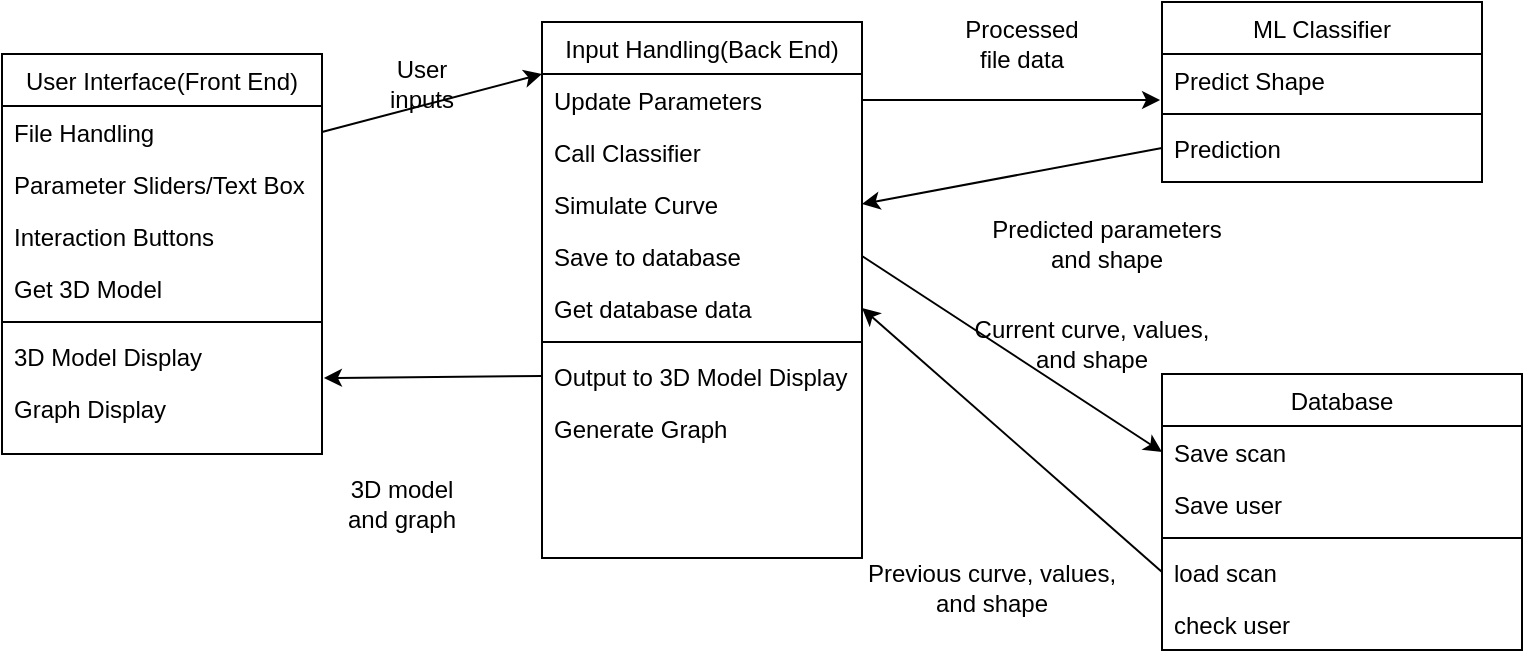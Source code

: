 <mxfile version="26.2.14">
  <diagram id="C5RBs43oDa-KdzZeNtuy" name="Page-1">
    <mxGraphModel dx="1010" dy="672" grid="1" gridSize="10" guides="1" tooltips="1" connect="1" arrows="1" fold="1" page="1" pageScale="1" pageWidth="827" pageHeight="1169" math="0" shadow="0">
      <root>
        <mxCell id="WIyWlLk6GJQsqaUBKTNV-0" />
        <mxCell id="WIyWlLk6GJQsqaUBKTNV-1" parent="WIyWlLk6GJQsqaUBKTNV-0" />
        <mxCell id="V9hAfJ4_hSla3mCCZZbR-0" value="User Interface(Front End)" style="swimlane;fontStyle=0;align=center;verticalAlign=top;childLayout=stackLayout;horizontal=1;startSize=26;horizontalStack=0;resizeParent=1;resizeLast=0;collapsible=1;marginBottom=0;rounded=0;shadow=0;strokeWidth=1;" parent="WIyWlLk6GJQsqaUBKTNV-1" vertex="1">
          <mxGeometry x="60" y="230" width="160" height="200" as="geometry">
            <mxRectangle x="130" y="380" width="160" height="26" as="alternateBounds" />
          </mxGeometry>
        </mxCell>
        <mxCell id="V9hAfJ4_hSla3mCCZZbR-1" value="File Handling" style="text;align=left;verticalAlign=top;spacingLeft=4;spacingRight=4;overflow=hidden;rotatable=0;points=[[0,0.5],[1,0.5]];portConstraint=eastwest;" parent="V9hAfJ4_hSla3mCCZZbR-0" vertex="1">
          <mxGeometry y="26" width="160" height="26" as="geometry" />
        </mxCell>
        <mxCell id="V9hAfJ4_hSla3mCCZZbR-2" value="Parameter Sliders/Text Box" style="text;align=left;verticalAlign=top;spacingLeft=4;spacingRight=4;overflow=hidden;rotatable=0;points=[[0,0.5],[1,0.5]];portConstraint=eastwest;rounded=0;shadow=0;html=0;" parent="V9hAfJ4_hSla3mCCZZbR-0" vertex="1">
          <mxGeometry y="52" width="160" height="26" as="geometry" />
        </mxCell>
        <mxCell id="V9hAfJ4_hSla3mCCZZbR-3" value="Interaction Buttons" style="text;align=left;verticalAlign=top;spacingLeft=4;spacingRight=4;overflow=hidden;rotatable=0;points=[[0,0.5],[1,0.5]];portConstraint=eastwest;rounded=0;shadow=0;html=0;" parent="V9hAfJ4_hSla3mCCZZbR-0" vertex="1">
          <mxGeometry y="78" width="160" height="26" as="geometry" />
        </mxCell>
        <mxCell id="V9hAfJ4_hSla3mCCZZbR-13" value="Get 3D Model" style="text;align=left;verticalAlign=top;spacingLeft=4;spacingRight=4;overflow=hidden;rotatable=0;points=[[0,0.5],[1,0.5]];portConstraint=eastwest;rounded=0;shadow=0;html=0;" parent="V9hAfJ4_hSla3mCCZZbR-0" vertex="1">
          <mxGeometry y="104" width="160" height="26" as="geometry" />
        </mxCell>
        <mxCell id="V9hAfJ4_hSla3mCCZZbR-5" value="" style="line;html=1;strokeWidth=1;align=left;verticalAlign=middle;spacingTop=-1;spacingLeft=3;spacingRight=3;rotatable=0;labelPosition=right;points=[];portConstraint=eastwest;" parent="V9hAfJ4_hSla3mCCZZbR-0" vertex="1">
          <mxGeometry y="130" width="160" height="8" as="geometry" />
        </mxCell>
        <mxCell id="V9hAfJ4_hSla3mCCZZbR-6" value="3D Model Display" style="text;align=left;verticalAlign=top;spacingLeft=4;spacingRight=4;overflow=hidden;rotatable=0;points=[[0,0.5],[1,0.5]];portConstraint=eastwest;" parent="V9hAfJ4_hSla3mCCZZbR-0" vertex="1">
          <mxGeometry y="138" width="160" height="26" as="geometry" />
        </mxCell>
        <mxCell id="V9hAfJ4_hSla3mCCZZbR-7" value="Graph Display" style="text;align=left;verticalAlign=top;spacingLeft=4;spacingRight=4;overflow=hidden;rotatable=0;points=[[0,0.5],[1,0.5]];portConstraint=eastwest;" parent="V9hAfJ4_hSla3mCCZZbR-0" vertex="1">
          <mxGeometry y="164" width="160" height="26" as="geometry" />
        </mxCell>
        <mxCell id="V9hAfJ4_hSla3mCCZZbR-8" value="Input Handling(Back End)" style="swimlane;fontStyle=0;align=center;verticalAlign=top;childLayout=stackLayout;horizontal=1;startSize=26;horizontalStack=0;resizeParent=1;resizeLast=0;collapsible=1;marginBottom=0;rounded=0;shadow=0;strokeWidth=1;" parent="WIyWlLk6GJQsqaUBKTNV-1" vertex="1">
          <mxGeometry x="330" y="214" width="160" height="268" as="geometry">
            <mxRectangle x="130" y="380" width="160" height="26" as="alternateBounds" />
          </mxGeometry>
        </mxCell>
        <mxCell id="V9hAfJ4_hSla3mCCZZbR-10" value="Update Parameters" style="text;align=left;verticalAlign=top;spacingLeft=4;spacingRight=4;overflow=hidden;rotatable=0;points=[[0,0.5],[1,0.5]];portConstraint=eastwest;rounded=0;shadow=0;html=0;" parent="V9hAfJ4_hSla3mCCZZbR-8" vertex="1">
          <mxGeometry y="26" width="160" height="26" as="geometry" />
        </mxCell>
        <mxCell id="V9hAfJ4_hSla3mCCZZbR-11" value="Call Classifier" style="text;align=left;verticalAlign=top;spacingLeft=4;spacingRight=4;overflow=hidden;rotatable=0;points=[[0,0.5],[1,0.5]];portConstraint=eastwest;rounded=0;shadow=0;html=0;" parent="V9hAfJ4_hSla3mCCZZbR-8" vertex="1">
          <mxGeometry y="52" width="160" height="26" as="geometry" />
        </mxCell>
        <mxCell id="V9hAfJ4_hSla3mCCZZbR-12" value="Simulate Curve" style="text;align=left;verticalAlign=top;spacingLeft=4;spacingRight=4;overflow=hidden;rotatable=0;points=[[0,0.5],[1,0.5]];portConstraint=eastwest;rounded=0;shadow=0;html=0;" parent="V9hAfJ4_hSla3mCCZZbR-8" vertex="1">
          <mxGeometry y="78" width="160" height="26" as="geometry" />
        </mxCell>
        <mxCell id="V9hAfJ4_hSla3mCCZZbR-14" value="Save to database" style="text;align=left;verticalAlign=top;spacingLeft=4;spacingRight=4;overflow=hidden;rotatable=0;points=[[0,0.5],[1,0.5]];portConstraint=eastwest;rounded=0;shadow=0;html=0;" parent="V9hAfJ4_hSla3mCCZZbR-8" vertex="1">
          <mxGeometry y="104" width="160" height="26" as="geometry" />
        </mxCell>
        <mxCell id="V9hAfJ4_hSla3mCCZZbR-15" value="Get database data" style="text;align=left;verticalAlign=top;spacingLeft=4;spacingRight=4;overflow=hidden;rotatable=0;points=[[0,0.5],[1,0.5]];portConstraint=eastwest;rounded=0;shadow=0;html=0;" parent="V9hAfJ4_hSla3mCCZZbR-8" vertex="1">
          <mxGeometry y="130" width="160" height="26" as="geometry" />
        </mxCell>
        <mxCell id="V9hAfJ4_hSla3mCCZZbR-16" value="" style="line;html=1;strokeWidth=1;align=left;verticalAlign=middle;spacingTop=-1;spacingLeft=3;spacingRight=3;rotatable=0;labelPosition=right;points=[];portConstraint=eastwest;" parent="V9hAfJ4_hSla3mCCZZbR-8" vertex="1">
          <mxGeometry y="156" width="160" height="8" as="geometry" />
        </mxCell>
        <mxCell id="V9hAfJ4_hSla3mCCZZbR-17" value="Output to 3D Model Display" style="text;align=left;verticalAlign=top;spacingLeft=4;spacingRight=4;overflow=hidden;rotatable=0;points=[[0,0.5],[1,0.5]];portConstraint=eastwest;rounded=0;shadow=0;html=0;" parent="V9hAfJ4_hSla3mCCZZbR-8" vertex="1">
          <mxGeometry y="164" width="160" height="26" as="geometry" />
        </mxCell>
        <mxCell id="V9hAfJ4_hSla3mCCZZbR-18" value="Generate Graph" style="text;align=left;verticalAlign=top;spacingLeft=4;spacingRight=4;overflow=hidden;rotatable=0;points=[[0,0.5],[1,0.5]];portConstraint=eastwest;rounded=0;shadow=0;html=0;" parent="V9hAfJ4_hSla3mCCZZbR-8" vertex="1">
          <mxGeometry y="190" width="160" height="26" as="geometry" />
        </mxCell>
        <mxCell id="V9hAfJ4_hSla3mCCZZbR-19" value="ML Classifier" style="swimlane;fontStyle=0;align=center;verticalAlign=top;childLayout=stackLayout;horizontal=1;startSize=26;horizontalStack=0;resizeParent=1;resizeLast=0;collapsible=1;marginBottom=0;rounded=0;shadow=0;strokeWidth=1;" parent="WIyWlLk6GJQsqaUBKTNV-1" vertex="1">
          <mxGeometry x="640" y="204" width="160" height="90" as="geometry">
            <mxRectangle x="130" y="380" width="160" height="26" as="alternateBounds" />
          </mxGeometry>
        </mxCell>
        <mxCell id="V9hAfJ4_hSla3mCCZZbR-20" value="Predict Shape" style="text;align=left;verticalAlign=top;spacingLeft=4;spacingRight=4;overflow=hidden;rotatable=0;points=[[0,0.5],[1,0.5]];portConstraint=eastwest;" parent="V9hAfJ4_hSla3mCCZZbR-19" vertex="1">
          <mxGeometry y="26" width="160" height="26" as="geometry" />
        </mxCell>
        <mxCell id="V9hAfJ4_hSla3mCCZZbR-21" value="" style="line;html=1;strokeWidth=1;align=left;verticalAlign=middle;spacingTop=-1;spacingLeft=3;spacingRight=3;rotatable=0;labelPosition=right;points=[];portConstraint=eastwest;" parent="V9hAfJ4_hSla3mCCZZbR-19" vertex="1">
          <mxGeometry y="52" width="160" height="8" as="geometry" />
        </mxCell>
        <mxCell id="V9hAfJ4_hSla3mCCZZbR-22" value="Prediction" style="text;align=left;verticalAlign=top;spacingLeft=4;spacingRight=4;overflow=hidden;rotatable=0;points=[[0,0.5],[1,0.5]];portConstraint=eastwest;" parent="V9hAfJ4_hSla3mCCZZbR-19" vertex="1">
          <mxGeometry y="60" width="160" height="26" as="geometry" />
        </mxCell>
        <mxCell id="V9hAfJ4_hSla3mCCZZbR-23" value="Database" style="swimlane;fontStyle=0;align=center;verticalAlign=top;childLayout=stackLayout;horizontal=1;startSize=26;horizontalStack=0;resizeParent=1;resizeLast=0;collapsible=1;marginBottom=0;rounded=0;shadow=0;strokeWidth=1;" parent="WIyWlLk6GJQsqaUBKTNV-1" vertex="1">
          <mxGeometry x="640" y="390" width="180" height="138" as="geometry">
            <mxRectangle x="130" y="380" width="160" height="26" as="alternateBounds" />
          </mxGeometry>
        </mxCell>
        <mxCell id="V9hAfJ4_hSla3mCCZZbR-24" value="Save scan" style="text;align=left;verticalAlign=top;spacingLeft=4;spacingRight=4;overflow=hidden;rotatable=0;points=[[0,0.5],[1,0.5]];portConstraint=eastwest;rounded=0;shadow=0;html=0;" parent="V9hAfJ4_hSla3mCCZZbR-23" vertex="1">
          <mxGeometry y="26" width="180" height="26" as="geometry" />
        </mxCell>
        <mxCell id="OSoiqimjlIxGaLDShl8j-1" value="Save user" style="text;align=left;verticalAlign=top;spacingLeft=4;spacingRight=4;overflow=hidden;rotatable=0;points=[[0,0.5],[1,0.5]];portConstraint=eastwest;rounded=0;shadow=0;html=0;" vertex="1" parent="V9hAfJ4_hSla3mCCZZbR-23">
          <mxGeometry y="52" width="180" height="26" as="geometry" />
        </mxCell>
        <mxCell id="V9hAfJ4_hSla3mCCZZbR-26" value="" style="line;html=1;strokeWidth=1;align=left;verticalAlign=middle;spacingTop=-1;spacingLeft=3;spacingRight=3;rotatable=0;labelPosition=right;points=[];portConstraint=eastwest;" parent="V9hAfJ4_hSla3mCCZZbR-23" vertex="1">
          <mxGeometry y="78" width="180" height="8" as="geometry" />
        </mxCell>
        <mxCell id="V9hAfJ4_hSla3mCCZZbR-27" value="load scan" style="text;align=left;verticalAlign=top;spacingLeft=4;spacingRight=4;overflow=hidden;rotatable=0;points=[[0,0.5],[1,0.5]];portConstraint=eastwest;rounded=0;shadow=0;html=0;" parent="V9hAfJ4_hSla3mCCZZbR-23" vertex="1">
          <mxGeometry y="86" width="180" height="26" as="geometry" />
        </mxCell>
        <mxCell id="OSoiqimjlIxGaLDShl8j-3" value="check user" style="text;align=left;verticalAlign=top;spacingLeft=4;spacingRight=4;overflow=hidden;rotatable=0;points=[[0,0.5],[1,0.5]];portConstraint=eastwest;rounded=0;shadow=0;html=0;" vertex="1" parent="V9hAfJ4_hSla3mCCZZbR-23">
          <mxGeometry y="112" width="180" height="26" as="geometry" />
        </mxCell>
        <mxCell id="V9hAfJ4_hSla3mCCZZbR-28" value="" style="endArrow=classic;html=1;rounded=0;exitX=1;exitY=0.5;exitDx=0;exitDy=0;entryX=0;entryY=0;entryDx=0;entryDy=0;entryPerimeter=0;" parent="WIyWlLk6GJQsqaUBKTNV-1" source="V9hAfJ4_hSla3mCCZZbR-1" target="V9hAfJ4_hSla3mCCZZbR-10" edge="1">
          <mxGeometry width="50" height="50" relative="1" as="geometry">
            <mxPoint x="390" y="520" as="sourcePoint" />
            <mxPoint x="440" y="470" as="targetPoint" />
          </mxGeometry>
        </mxCell>
        <mxCell id="V9hAfJ4_hSla3mCCZZbR-29" value="User inputs" style="text;html=1;align=center;verticalAlign=middle;whiteSpace=wrap;rounded=0;" parent="WIyWlLk6GJQsqaUBKTNV-1" vertex="1">
          <mxGeometry x="240" y="230" width="60" height="30" as="geometry" />
        </mxCell>
        <mxCell id="V9hAfJ4_hSla3mCCZZbR-30" value="" style="endArrow=classic;html=1;rounded=0;exitX=0;exitY=0.5;exitDx=0;exitDy=0;entryX=1.006;entryY=0.923;entryDx=0;entryDy=0;entryPerimeter=0;" parent="WIyWlLk6GJQsqaUBKTNV-1" source="V9hAfJ4_hSla3mCCZZbR-17" target="V9hAfJ4_hSla3mCCZZbR-6" edge="1">
          <mxGeometry width="50" height="50" relative="1" as="geometry">
            <mxPoint x="320" y="410" as="sourcePoint" />
            <mxPoint x="220" y="398" as="targetPoint" />
          </mxGeometry>
        </mxCell>
        <mxCell id="V9hAfJ4_hSla3mCCZZbR-31" value="3D model&lt;br&gt;and graph" style="text;html=1;align=center;verticalAlign=middle;whiteSpace=wrap;rounded=0;" parent="WIyWlLk6GJQsqaUBKTNV-1" vertex="1">
          <mxGeometry x="230" y="440" width="60" height="30" as="geometry" />
        </mxCell>
        <mxCell id="V9hAfJ4_hSla3mCCZZbR-32" value="" style="endArrow=classic;html=1;rounded=0;exitX=1;exitY=0.5;exitDx=0;exitDy=0;entryX=-0.006;entryY=0.885;entryDx=0;entryDy=0;entryPerimeter=0;" parent="WIyWlLk6GJQsqaUBKTNV-1" target="V9hAfJ4_hSla3mCCZZbR-20" edge="1">
          <mxGeometry width="50" height="50" relative="1" as="geometry">
            <mxPoint x="490" y="253" as="sourcePoint" />
            <mxPoint x="598" y="264" as="targetPoint" />
          </mxGeometry>
        </mxCell>
        <mxCell id="V9hAfJ4_hSla3mCCZZbR-33" value="Processed file data" style="text;html=1;align=center;verticalAlign=middle;whiteSpace=wrap;rounded=0;" parent="WIyWlLk6GJQsqaUBKTNV-1" vertex="1">
          <mxGeometry x="540" y="210" width="60" height="30" as="geometry" />
        </mxCell>
        <mxCell id="V9hAfJ4_hSla3mCCZZbR-34" value="" style="endArrow=classic;html=1;rounded=0;exitX=0;exitY=0.5;exitDx=0;exitDy=0;entryX=1;entryY=0.5;entryDx=0;entryDy=0;" parent="WIyWlLk6GJQsqaUBKTNV-1" source="V9hAfJ4_hSla3mCCZZbR-22" target="V9hAfJ4_hSla3mCCZZbR-12" edge="1">
          <mxGeometry width="50" height="50" relative="1" as="geometry">
            <mxPoint x="530" y="310" as="sourcePoint" />
            <mxPoint x="540" y="330" as="targetPoint" />
          </mxGeometry>
        </mxCell>
        <mxCell id="V9hAfJ4_hSla3mCCZZbR-35" value="Predicted parameters and shape" style="text;html=1;align=center;verticalAlign=middle;whiteSpace=wrap;rounded=0;" parent="WIyWlLk6GJQsqaUBKTNV-1" vertex="1">
          <mxGeometry x="550" y="310" width="125" height="30" as="geometry" />
        </mxCell>
        <mxCell id="V9hAfJ4_hSla3mCCZZbR-36" value="" style="endArrow=classic;html=1;rounded=0;exitX=1;exitY=0.5;exitDx=0;exitDy=0;entryX=0;entryY=0.5;entryDx=0;entryDy=0;" parent="WIyWlLk6GJQsqaUBKTNV-1" source="V9hAfJ4_hSla3mCCZZbR-14" target="V9hAfJ4_hSla3mCCZZbR-24" edge="1">
          <mxGeometry width="50" height="50" relative="1" as="geometry">
            <mxPoint x="390" y="520" as="sourcePoint" />
            <mxPoint x="640" y="357" as="targetPoint" />
          </mxGeometry>
        </mxCell>
        <mxCell id="V9hAfJ4_hSla3mCCZZbR-37" value="Current curve, values, and shape" style="text;html=1;align=center;verticalAlign=middle;whiteSpace=wrap;rounded=0;" parent="WIyWlLk6GJQsqaUBKTNV-1" vertex="1">
          <mxGeometry x="540" y="360" width="130" height="30" as="geometry" />
        </mxCell>
        <mxCell id="V9hAfJ4_hSla3mCCZZbR-38" value="" style="endArrow=classic;html=1;rounded=0;entryX=1;entryY=0.5;entryDx=0;entryDy=0;exitX=0;exitY=0.5;exitDx=0;exitDy=0;" parent="WIyWlLk6GJQsqaUBKTNV-1" source="V9hAfJ4_hSla3mCCZZbR-27" target="V9hAfJ4_hSla3mCCZZbR-15" edge="1">
          <mxGeometry width="50" height="50" relative="1" as="geometry">
            <mxPoint x="590" y="469" as="sourcePoint" />
            <mxPoint x="740" y="469" as="targetPoint" />
          </mxGeometry>
        </mxCell>
        <mxCell id="V9hAfJ4_hSla3mCCZZbR-39" value="Previous curve, values, and shape" style="text;html=1;align=center;verticalAlign=middle;whiteSpace=wrap;rounded=0;" parent="WIyWlLk6GJQsqaUBKTNV-1" vertex="1">
          <mxGeometry x="490" y="482" width="130" height="30" as="geometry" />
        </mxCell>
      </root>
    </mxGraphModel>
  </diagram>
</mxfile>
